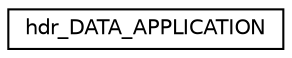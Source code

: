 digraph "Graphical Class Hierarchy"
{
 // LATEX_PDF_SIZE
  edge [fontname="Helvetica",fontsize="10",labelfontname="Helvetica",labelfontsize="10"];
  node [fontname="Helvetica",fontsize="10",shape=record];
  rankdir="LR";
  Node0 [label="hdr_DATA_APPLICATION",height=0.2,width=0.4,color="black", fillcolor="white", style="filled",URL="$structhdr__DATA__APPLICATION.html",tooltip="Content header of TRIGGER packet."];
}
